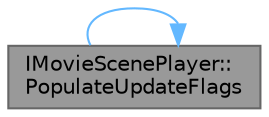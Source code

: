 digraph "IMovieScenePlayer::PopulateUpdateFlags"
{
 // INTERACTIVE_SVG=YES
 // LATEX_PDF_SIZE
  bgcolor="transparent";
  edge [fontname=Helvetica,fontsize=10,labelfontname=Helvetica,labelfontsize=10];
  node [fontname=Helvetica,fontsize=10,shape=box,height=0.2,width=0.4];
  rankdir="LR";
  Node1 [id="Node000001",label="IMovieScenePlayer::\lPopulateUpdateFlags",height=0.2,width=0.4,color="gray40", fillcolor="grey60", style="filled", fontcolor="black",tooltip="Gets a new or existing director blueprint instance for the given root or sub sequence."];
  Node1 -> Node1 [id="edge1_Node000001_Node000001",color="steelblue1",style="solid",tooltip=" "];
}
